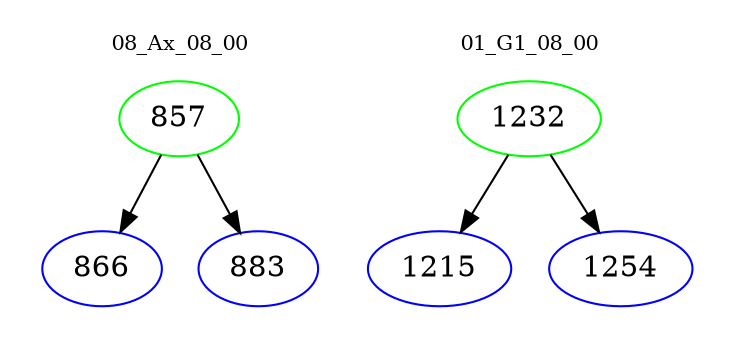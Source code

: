 digraph{
subgraph cluster_0 {
color = white
label = "08_Ax_08_00";
fontsize=10;
T0_857 [label="857", color="green"]
T0_857 -> T0_866 [color="black"]
T0_866 [label="866", color="blue"]
T0_857 -> T0_883 [color="black"]
T0_883 [label="883", color="blue"]
}
subgraph cluster_1 {
color = white
label = "01_G1_08_00";
fontsize=10;
T1_1232 [label="1232", color="green"]
T1_1232 -> T1_1215 [color="black"]
T1_1215 [label="1215", color="blue"]
T1_1232 -> T1_1254 [color="black"]
T1_1254 [label="1254", color="blue"]
}
}
